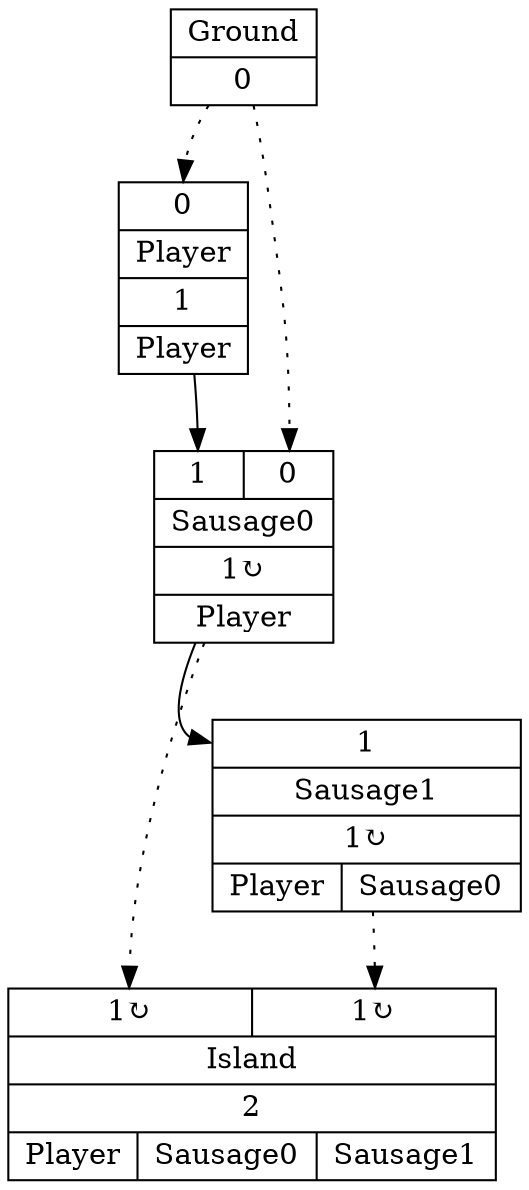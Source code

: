 digraph G {
node [shape=record];
Player[ label ="{{<GroundP>0}|{Player}|<PlayerOUT>1|{Player}}"];
Ground[ label ="{{Ground}|<GroundOUT>0}"];
Sausage0[ label ="{{<Player>1|<GroundP>0}|{Sausage0}|<Sausage0OUT>1&#8635;|{Player}}"];
Island[ label ="{{<Sausage0P>1&#8635;|<Sausage1P>1&#8635;}|{Island}|<IslandOUT>2|{Player|Sausage0|Sausage1}}"];
Sausage1[ label ="{{<Sausage0>1}|{Sausage1}|<Sausage1OUT>1&#8635;|{Player|Sausage0}}"];
	"Ground" -> "Player":GroundP [style=dotted];
	"Player" -> "Sausage0":Player;
	"Ground" -> "Sausage0":GroundP [style=dotted];
	"Sausage0" -> "Island":Sausage0P [style=dotted];
	"Sausage0" -> "Sausage1":Sausage0;
	"Sausage1" -> "Island":Sausage1P [style=dotted];
}